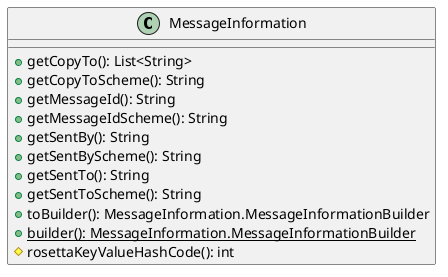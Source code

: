 @startuml

    class MessageInformation [[MessageInformation.html]] {
        +getCopyTo(): List<String>
        +getCopyToScheme(): String
        +getMessageId(): String
        +getMessageIdScheme(): String
        +getSentBy(): String
        +getSentByScheme(): String
        +getSentTo(): String
        +getSentToScheme(): String
        +toBuilder(): MessageInformation.MessageInformationBuilder
        {static} +builder(): MessageInformation.MessageInformationBuilder
        #rosettaKeyValueHashCode(): int
    }

@enduml
